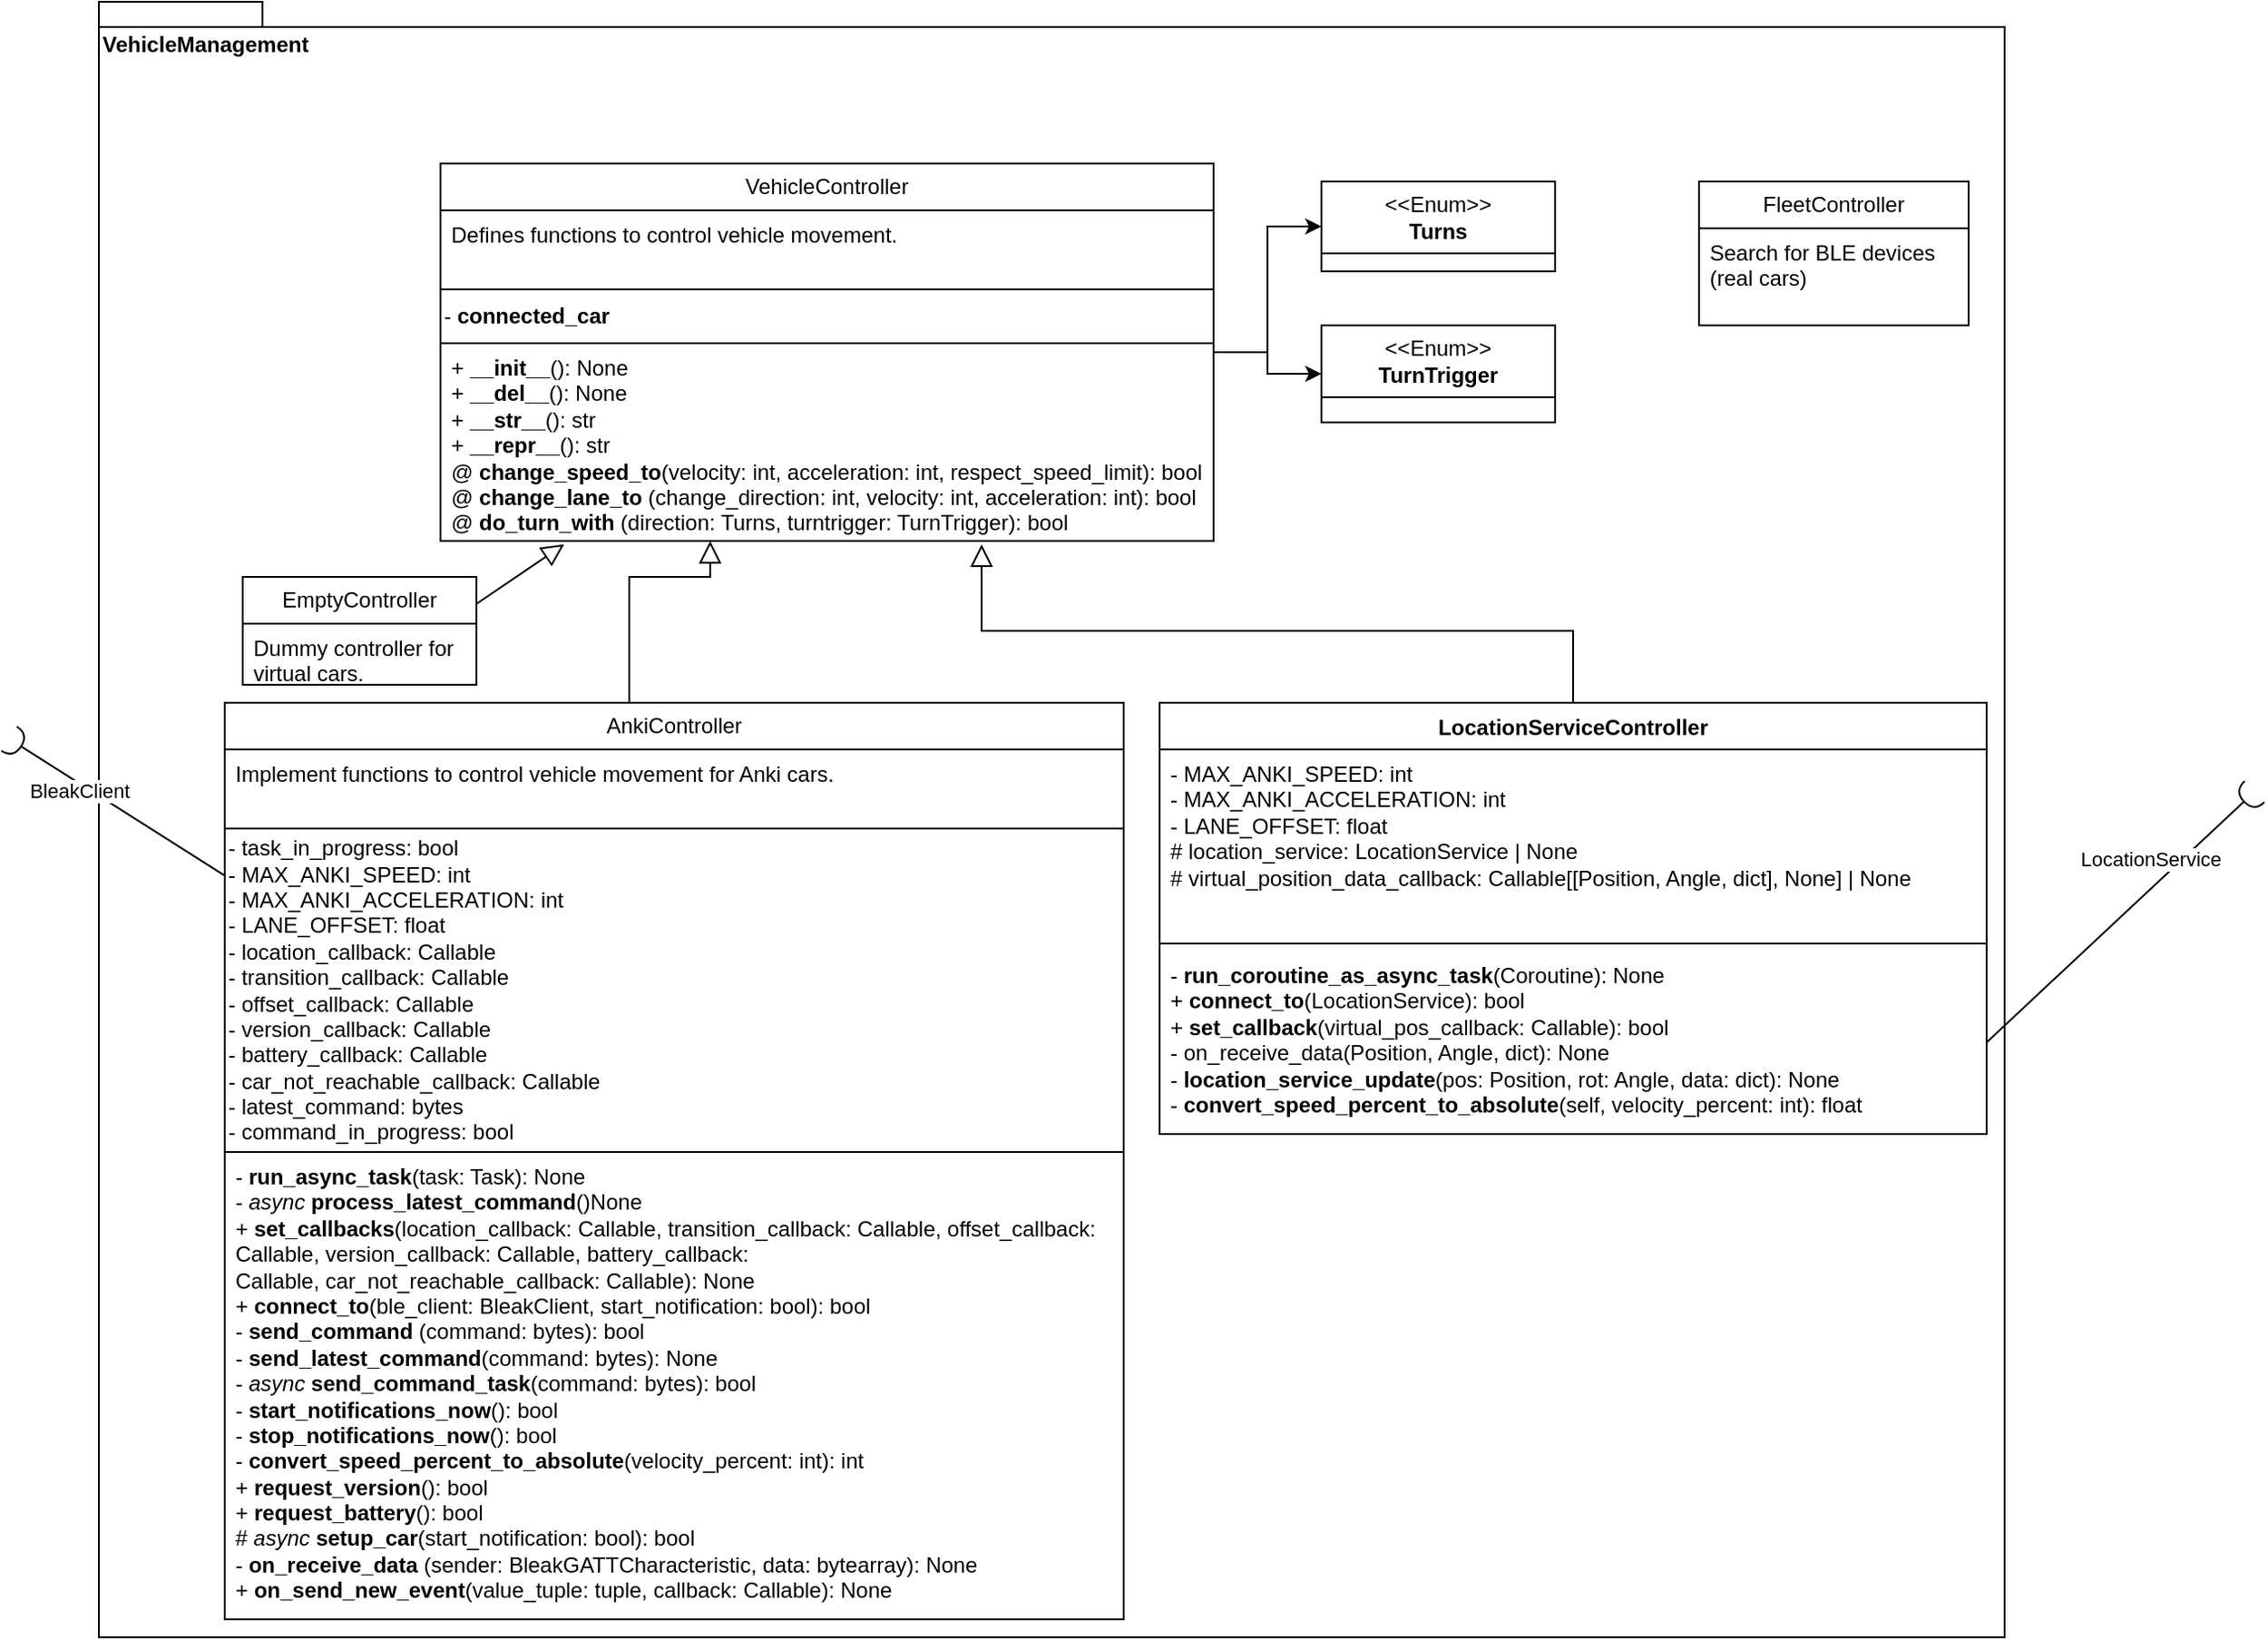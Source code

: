 <mxfile version="24.5.3" type="device">
  <diagram name="classes" id="5bZ4cI9RRM22HlmNByTb">
    <mxGraphModel dx="2603" dy="884" grid="1" gridSize="10" guides="1" tooltips="1" connect="1" arrows="1" fold="1" page="1" pageScale="1" pageWidth="1169" pageHeight="827" math="0" shadow="0">
      <root>
        <mxCell id="0" />
        <mxCell id="1" parent="0" />
        <mxCell id="YRwSruIscYMebh28XU0m-1" value="VehicleManagement" style="shape=folder;fontStyle=1;spacingTop=10;tabWidth=40;tabHeight=14;tabPosition=left;html=1;whiteSpace=wrap;align=left;verticalAlign=top;" parent="1" vertex="1">
          <mxGeometry x="-30" y="30" width="1060" height="910" as="geometry" />
        </mxCell>
        <mxCell id="YRwSruIscYMebh28XU0m-2" value="AnkiController" style="swimlane;fontStyle=0;childLayout=stackLayout;horizontal=1;startSize=26;fillColor=none;horizontalStack=0;resizeParent=1;resizeParentMax=0;resizeLast=0;collapsible=1;marginBottom=0;whiteSpace=wrap;html=1;" parent="1" vertex="1">
          <mxGeometry x="40" y="420" width="500" height="510" as="geometry" />
        </mxCell>
        <mxCell id="YRwSruIscYMebh28XU0m-3" value="Implement functions to control vehicle movement for Anki cars." style="text;strokeColor=none;fillColor=none;align=left;verticalAlign=top;spacingLeft=4;spacingRight=4;overflow=hidden;rotatable=0;points=[[0,0.5],[1,0.5]];portConstraint=eastwest;whiteSpace=wrap;html=1;" parent="YRwSruIscYMebh28XU0m-2" vertex="1">
          <mxGeometry y="26" width="500" height="44" as="geometry" />
        </mxCell>
        <mxCell id="YRwSruIscYMebh28XU0m-4" value="&lt;div&gt;- task_in_progress: bool&lt;/div&gt;&lt;div&gt;- MAX_ANKI_SPEED: int&lt;/div&gt;&lt;div&gt;- MAX_ANKI_ACCELERATION: int&lt;/div&gt;&lt;div&gt;- LANE_OFFSET: float&lt;/div&gt;&lt;div&gt;- location_callback:&amp;nbsp;Callable&lt;/div&gt;&lt;div&gt;- transition_callback: Callable&lt;/div&gt;&lt;div&gt;- offset_callback: Callable&lt;/div&gt;&lt;div&gt;- version_callback: Callable&lt;/div&gt;&lt;div&gt;- battery_callback: Callable&lt;/div&gt;&lt;div&gt;- car_not_reachable_callback: Callable&lt;/div&gt;&lt;div&gt;&lt;span style=&quot;background-color: initial;&quot;&gt;- latest_command: bytes&lt;/span&gt;&lt;br&gt;&lt;/div&gt;&lt;div&gt;&lt;span style=&quot;background-color: initial;&quot;&gt;- command_in_progress: bool&lt;/span&gt;&lt;br&gt;&lt;/div&gt;" style="html=1;whiteSpace=wrap;align=left;" parent="YRwSruIscYMebh28XU0m-2" vertex="1">
          <mxGeometry y="70" width="500" height="180" as="geometry" />
        </mxCell>
        <mxCell id="YRwSruIscYMebh28XU0m-5" value="&lt;div&gt;-&amp;nbsp;&lt;b&gt;run_async_task&lt;/b&gt;(task: Task): None&lt;br&gt;&lt;/div&gt;&lt;div&gt;-&amp;nbsp;&lt;i&gt;async&amp;nbsp;&lt;/i&gt;&lt;b&gt;process_latest_command&lt;/b&gt;()None&lt;/div&gt;&lt;div&gt;&lt;div&gt;+&amp;nbsp;&lt;b&gt;set_callbacks&lt;/b&gt;(&lt;span style=&quot;background-color: initial;&quot;&gt;location_callback: Callable,&amp;nbsp;&lt;/span&gt;&lt;span style=&quot;background-color: initial;&quot;&gt;transition_callback: Callable,&amp;nbsp;&lt;/span&gt;&lt;span style=&quot;background-color: initial;&quot;&gt;offset_callback: Callable,&amp;nbsp;&lt;/span&gt;&lt;span style=&quot;background-color: initial;&quot;&gt;version_callback: Callable,&amp;nbsp;&lt;/span&gt;&lt;span style=&quot;background-color: initial;&quot;&gt;battery_callback: Callable,&amp;nbsp;&lt;/span&gt;&lt;span style=&quot;background-color: initial;&quot;&gt;car_not_reachable_callback: Callable): None&lt;/span&gt;&lt;/div&gt;&lt;/div&gt;&lt;div&gt;+&amp;nbsp;&lt;b&gt;connect_to&lt;/b&gt;(ble_client: BleakClient, start_notification: bool): bool&lt;/div&gt;&lt;div&gt;-&amp;nbsp;&lt;b&gt;send_command &lt;/b&gt;(command: bytes): bool&lt;/div&gt;&lt;div&gt;-&amp;nbsp;&lt;b&gt;send_latest_command&lt;/b&gt;(command: bytes): None&lt;/div&gt;&lt;div&gt;-&amp;nbsp;&lt;i&gt;async&lt;/i&gt;&amp;nbsp;&lt;b&gt;send_command_task&lt;/b&gt;(command: bytes): bool&lt;/div&gt;&lt;div&gt;- &lt;b&gt;start_notifications_now&lt;/b&gt;(): bool&lt;/div&gt;&lt;div&gt;-&amp;nbsp;&lt;b&gt;stop_notifications_now&lt;/b&gt;(): bool&lt;/div&gt;&lt;div&gt;-&amp;nbsp;&lt;b&gt;convert_speed_percent_to_absolute&lt;/b&gt;(velocity_percent: int): int&lt;/div&gt;&lt;div&gt;+&amp;nbsp;&lt;b&gt;request_version&lt;/b&gt;(): bool&lt;/div&gt;&lt;div&gt;+&amp;nbsp;&lt;b&gt;request_battery&lt;/b&gt;(): bool&lt;/div&gt;&lt;div&gt;#&amp;nbsp;&lt;i&gt;async &lt;/i&gt;&lt;b&gt;setup_car&lt;/b&gt;(start_notification: bool): bool&lt;/div&gt;&lt;div&gt;-&amp;nbsp;&lt;b&gt;on_receive_data &lt;/b&gt;(sender: BleakGATTCharacteristic, data: bytearray): None&lt;br&gt;&lt;/div&gt;&lt;div&gt;+&amp;nbsp;&lt;b&gt;on_send_new_event&lt;/b&gt;(value_tuple: tuple, callback: Callable): None&lt;/div&gt;" style="text;strokeColor=default;fillColor=none;align=left;verticalAlign=top;spacingLeft=4;spacingRight=4;overflow=hidden;rotatable=0;points=[[0,0.5],[1,0.5]];portConstraint=eastwest;whiteSpace=wrap;html=1;" parent="YRwSruIscYMebh28XU0m-2" vertex="1">
          <mxGeometry y="250" width="500" height="260" as="geometry" />
        </mxCell>
        <mxCell id="YRwSruIscYMebh28XU0m-6" value="EmptyController" style="swimlane;fontStyle=0;childLayout=stackLayout;horizontal=1;startSize=26;fillColor=none;horizontalStack=0;resizeParent=1;resizeParentMax=0;resizeLast=0;collapsible=1;marginBottom=0;whiteSpace=wrap;html=1;" parent="1" vertex="1">
          <mxGeometry x="50" y="350" width="130" height="60" as="geometry" />
        </mxCell>
        <mxCell id="YRwSruIscYMebh28XU0m-7" value="Dummy controller for virtual cars." style="text;strokeColor=none;fillColor=none;align=left;verticalAlign=top;spacingLeft=4;spacingRight=4;overflow=hidden;rotatable=0;points=[[0,0.5],[1,0.5]];portConstraint=eastwest;whiteSpace=wrap;html=1;" parent="YRwSruIscYMebh28XU0m-6" vertex="1">
          <mxGeometry y="26" width="130" height="34" as="geometry" />
        </mxCell>
        <mxCell id="YRwSruIscYMebh28XU0m-8" value="FleetController" style="swimlane;fontStyle=0;childLayout=stackLayout;horizontal=1;startSize=26;fillColor=none;horizontalStack=0;resizeParent=1;resizeParentMax=0;resizeLast=0;collapsible=1;marginBottom=0;whiteSpace=wrap;html=1;" parent="1" vertex="1">
          <mxGeometry x="860" y="130" width="150" height="80" as="geometry" />
        </mxCell>
        <mxCell id="YRwSruIscYMebh28XU0m-9" value="Search for BLE devices (real cars)" style="text;strokeColor=none;fillColor=none;align=left;verticalAlign=top;spacingLeft=4;spacingRight=4;overflow=hidden;rotatable=0;points=[[0,0.5],[1,0.5]];portConstraint=eastwest;whiteSpace=wrap;html=1;" parent="YRwSruIscYMebh28XU0m-8" vertex="1">
          <mxGeometry y="26" width="150" height="54" as="geometry" />
        </mxCell>
        <mxCell id="YRwSruIscYMebh28XU0m-10" style="edgeStyle=orthogonalEdgeStyle;rounded=0;orthogonalLoop=1;jettySize=auto;html=1;" parent="1" source="YRwSruIscYMebh28XU0m-12" target="YRwSruIscYMebh28XU0m-18" edge="1">
          <mxGeometry relative="1" as="geometry" />
        </mxCell>
        <mxCell id="YRwSruIscYMebh28XU0m-11" style="edgeStyle=orthogonalEdgeStyle;rounded=0;orthogonalLoop=1;jettySize=auto;html=1;" parent="1" source="YRwSruIscYMebh28XU0m-12" target="YRwSruIscYMebh28XU0m-19" edge="1">
          <mxGeometry relative="1" as="geometry" />
        </mxCell>
        <mxCell id="YRwSruIscYMebh28XU0m-12" value="VehicleController" style="swimlane;fontStyle=0;childLayout=stackLayout;horizontal=1;startSize=26;fillColor=none;horizontalStack=0;resizeParent=1;resizeParentMax=0;resizeLast=0;collapsible=1;marginBottom=0;whiteSpace=wrap;html=1;" parent="1" vertex="1">
          <mxGeometry x="160" y="120" width="430" height="210" as="geometry" />
        </mxCell>
        <mxCell id="YRwSruIscYMebh28XU0m-13" value="Defines functions to control vehicle movement." style="text;strokeColor=none;fillColor=none;align=left;verticalAlign=top;spacingLeft=4;spacingRight=4;overflow=hidden;rotatable=0;points=[[0,0.5],[1,0.5]];portConstraint=eastwest;whiteSpace=wrap;html=1;" parent="YRwSruIscYMebh28XU0m-12" vertex="1">
          <mxGeometry y="26" width="430" height="44" as="geometry" />
        </mxCell>
        <mxCell id="YRwSruIscYMebh28XU0m-14" value="- &lt;b&gt;connected_car&lt;/b&gt;" style="html=1;whiteSpace=wrap;align=left;" parent="YRwSruIscYMebh28XU0m-12" vertex="1">
          <mxGeometry y="70" width="430" height="30" as="geometry" />
        </mxCell>
        <mxCell id="YRwSruIscYMebh28XU0m-15" value="&lt;div&gt;+ &lt;b&gt;__init__&lt;/b&gt;(): None&lt;/div&gt;&lt;div&gt;+ &lt;b&gt;__del__&lt;/b&gt;(): None&lt;/div&gt;&lt;div&gt;+ &lt;b&gt;__str__&lt;/b&gt;(): str&lt;/div&gt;&lt;div&gt;+ &lt;b&gt;__repr__&lt;/b&gt;(): str&lt;/div&gt;&lt;div&gt;@&amp;nbsp;&lt;b&gt;change_speed_to&lt;/b&gt;(velocity: int, acceleration: int, respect_speed_limit): bool&lt;br&gt;&lt;/div&gt;&lt;div&gt;@&amp;nbsp;&lt;b&gt;change_lane_to&lt;/b&gt; (change_direction: int, velocity: int, acceleration: int): bool&lt;/div&gt;&lt;div&gt;@&amp;nbsp;&lt;b&gt;do_turn_with&lt;/b&gt; (direction: Turns, turntrigger: TurnTrigger): bool&lt;br&gt;&lt;/div&gt;&lt;div&gt;&lt;br&gt;&lt;/div&gt;" style="text;strokeColor=default;fillColor=none;align=left;verticalAlign=top;spacingLeft=4;spacingRight=4;overflow=hidden;rotatable=0;points=[[0,0.5],[1,0.5]];portConstraint=eastwest;whiteSpace=wrap;html=1;" parent="YRwSruIscYMebh28XU0m-12" vertex="1">
          <mxGeometry y="100" width="430" height="110" as="geometry" />
        </mxCell>
        <mxCell id="YRwSruIscYMebh28XU0m-16" value="" style="endArrow=block;endSize=10;endFill=0;html=1;rounded=0;edgeStyle=orthogonalEdgeStyle;" parent="1" source="YRwSruIscYMebh28XU0m-2" target="YRwSruIscYMebh28XU0m-15" edge="1">
          <mxGeometry width="160" relative="1" as="geometry">
            <mxPoint x="130" y="490" as="sourcePoint" />
            <mxPoint x="380" y="270" as="targetPoint" />
            <Array as="points">
              <mxPoint x="265" y="350" />
              <mxPoint x="310" y="350" />
            </Array>
          </mxGeometry>
        </mxCell>
        <mxCell id="YRwSruIscYMebh28XU0m-17" value="" style="endArrow=block;endSize=10;endFill=0;html=1;rounded=0;entryX=0.16;entryY=1.017;entryDx=0;entryDy=0;exitX=1;exitY=0.25;exitDx=0;exitDy=0;entryPerimeter=0;" parent="1" source="YRwSruIscYMebh28XU0m-6" target="YRwSruIscYMebh28XU0m-15" edge="1">
          <mxGeometry width="160" relative="1" as="geometry">
            <mxPoint x="130" y="490" as="sourcePoint" />
            <mxPoint x="376" y="265" as="targetPoint" />
          </mxGeometry>
        </mxCell>
        <mxCell id="YRwSruIscYMebh28XU0m-18" value="&amp;lt;&amp;lt;Enum&amp;gt;&amp;gt;&lt;br&gt;&lt;b&gt;Turns&lt;/b&gt;" style="swimlane;fontStyle=0;childLayout=stackLayout;horizontal=1;startSize=40;fillColor=none;horizontalStack=0;resizeParent=1;resizeParentMax=0;resizeLast=0;collapsible=1;marginBottom=0;whiteSpace=wrap;html=1;" parent="1" vertex="1">
          <mxGeometry x="650" y="130" width="130" height="50" as="geometry" />
        </mxCell>
        <mxCell id="YRwSruIscYMebh28XU0m-19" value="&amp;lt;&amp;lt;Enum&amp;gt;&amp;gt; &lt;b&gt;TurnTrigger&lt;/b&gt;" style="swimlane;fontStyle=0;childLayout=stackLayout;horizontal=1;startSize=40;fillColor=none;horizontalStack=0;resizeParent=1;resizeParentMax=0;resizeLast=0;collapsible=1;marginBottom=0;whiteSpace=wrap;html=1;" parent="1" vertex="1">
          <mxGeometry x="650" y="210" width="130" height="54" as="geometry" />
        </mxCell>
        <mxCell id="YRwSruIscYMebh28XU0m-20" value="" style="rounded=0;orthogonalLoop=1;jettySize=auto;html=1;endArrow=halfCircle;endFill=0;endSize=6;strokeWidth=1;sketch=0;fontSize=12;curved=1;" parent="1" source="YRwSruIscYMebh28XU0m-2" edge="1">
          <mxGeometry relative="1" as="geometry">
            <mxPoint x="215" y="335" as="sourcePoint" />
            <mxPoint x="-80" y="440" as="targetPoint" />
          </mxGeometry>
        </mxCell>
        <mxCell id="YRwSruIscYMebh28XU0m-21" value="BleakClient" style="edgeLabel;html=1;align=center;verticalAlign=middle;resizable=0;points=[];" parent="YRwSruIscYMebh28XU0m-20" vertex="1" connectable="0">
          <mxGeometry x="-0.163" y="2" relative="1" as="geometry">
            <mxPoint x="-30" y="-17" as="offset" />
          </mxGeometry>
        </mxCell>
        <mxCell id="YRwSruIscYMebh28XU0m-22" value="" style="ellipse;whiteSpace=wrap;html=1;align=center;aspect=fixed;fillColor=none;strokeColor=none;resizable=0;perimeter=centerPerimeter;rotatable=0;allowArrows=0;points=[];outlineConnect=1;" parent="1" vertex="1">
          <mxGeometry x="190" y="330" width="10" height="10" as="geometry" />
        </mxCell>
        <mxCell id="YRwSruIscYMebh28XU0m-23" value="LocationServiceController" style="swimlane;fontStyle=1;align=center;verticalAlign=top;childLayout=stackLayout;horizontal=1;startSize=26;horizontalStack=0;resizeParent=1;resizeParentMax=0;resizeLast=0;collapsible=1;marginBottom=0;whiteSpace=wrap;html=1;" parent="1" vertex="1">
          <mxGeometry x="560" y="420" width="460" height="240" as="geometry" />
        </mxCell>
        <mxCell id="YRwSruIscYMebh28XU0m-24" value="&lt;div style=&quot;border-color: var(--border-color);&quot;&gt;- MAX_ANKI_SPEED: int&lt;/div&gt;&lt;div style=&quot;border-color: var(--border-color);&quot;&gt;- MAX_ANKI_ACCELERATION: int&lt;/div&gt;&lt;div style=&quot;border-color: var(--border-color);&quot;&gt;- LANE_OFFSET: float&lt;/div&gt;&lt;div style=&quot;border-color: var(--border-color);&quot;&gt;# location_service: LocationService | None&lt;br&gt;&lt;/div&gt;&lt;div style=&quot;border-color: var(--border-color);&quot;&gt;# virtual_position_data_callback: Callable[[Position, Angle, dict], None] | None&lt;br&gt;&lt;/div&gt;" style="text;strokeColor=none;fillColor=none;align=left;verticalAlign=top;spacingLeft=4;spacingRight=4;overflow=hidden;rotatable=0;points=[[0,0.5],[1,0.5]];portConstraint=eastwest;whiteSpace=wrap;html=1;" parent="YRwSruIscYMebh28XU0m-23" vertex="1">
          <mxGeometry y="26" width="460" height="104" as="geometry" />
        </mxCell>
        <mxCell id="YRwSruIscYMebh28XU0m-25" value="" style="line;strokeWidth=1;fillColor=none;align=left;verticalAlign=middle;spacingTop=-1;spacingLeft=3;spacingRight=3;rotatable=0;labelPosition=right;points=[];portConstraint=eastwest;strokeColor=inherit;" parent="YRwSruIscYMebh28XU0m-23" vertex="1">
          <mxGeometry y="130" width="460" height="8" as="geometry" />
        </mxCell>
        <mxCell id="YRwSruIscYMebh28XU0m-26" value="- &lt;b&gt;run_coroutine_as_async_task&lt;/b&gt;(Coroutine): None&lt;br&gt;+&amp;nbsp;&lt;b&gt;connect_to&lt;/b&gt;(LocationService): bool&lt;br&gt;+ &lt;b&gt;set_callback&lt;/b&gt;(virtual_pos_callback: Callable): bool&lt;br&gt;-&amp;nbsp;on_receive_data(Position, Angle, dict): None&lt;br&gt;-&amp;nbsp;&lt;b&gt;location_service_update&lt;/b&gt;(pos: Position, rot: Angle, data: dict): None&lt;br&gt;-&amp;nbsp;&lt;b&gt;convert_speed_percent_to_absolute&lt;/b&gt;(self, velocity_percent: int): float" style="text;strokeColor=none;fillColor=none;align=left;verticalAlign=top;spacingLeft=4;spacingRight=4;overflow=hidden;rotatable=0;points=[[0,0.5],[1,0.5]];portConstraint=eastwest;whiteSpace=wrap;html=1;" parent="YRwSruIscYMebh28XU0m-23" vertex="1">
          <mxGeometry y="138" width="460" height="102" as="geometry" />
        </mxCell>
        <mxCell id="YRwSruIscYMebh28XU0m-27" style="edgeStyle=orthogonalEdgeStyle;rounded=0;orthogonalLoop=1;jettySize=auto;html=1;entryX=0.7;entryY=1.017;entryDx=0;entryDy=0;entryPerimeter=0;endArrow=block;endFill=0;endSize=10;" parent="1" source="YRwSruIscYMebh28XU0m-23" target="YRwSruIscYMebh28XU0m-15" edge="1">
          <mxGeometry relative="1" as="geometry">
            <Array as="points">
              <mxPoint x="790" y="380" />
              <mxPoint x="461" y="380" />
            </Array>
          </mxGeometry>
        </mxCell>
        <mxCell id="YRwSruIscYMebh28XU0m-28" value="" style="rounded=0;orthogonalLoop=1;jettySize=auto;html=1;endArrow=halfCircle;endFill=0;endSize=6;strokeWidth=1;sketch=0;fontSize=12;curved=1;exitX=1;exitY=0.5;exitDx=0;exitDy=0;" parent="1" source="YRwSruIscYMebh28XU0m-26" edge="1">
          <mxGeometry relative="1" as="geometry">
            <mxPoint x="999" y="558.5" as="sourcePoint" />
            <mxPoint x="1169" y="469.5" as="targetPoint" />
          </mxGeometry>
        </mxCell>
        <mxCell id="YRwSruIscYMebh28XU0m-29" value="LocationService" style="edgeLabel;html=1;align=center;verticalAlign=middle;resizable=0;points=[];" parent="YRwSruIscYMebh28XU0m-28" vertex="1" connectable="0">
          <mxGeometry x="-0.058" y="2" relative="1" as="geometry">
            <mxPoint x="22" y="-35" as="offset" />
          </mxGeometry>
        </mxCell>
      </root>
    </mxGraphModel>
  </diagram>
</mxfile>
